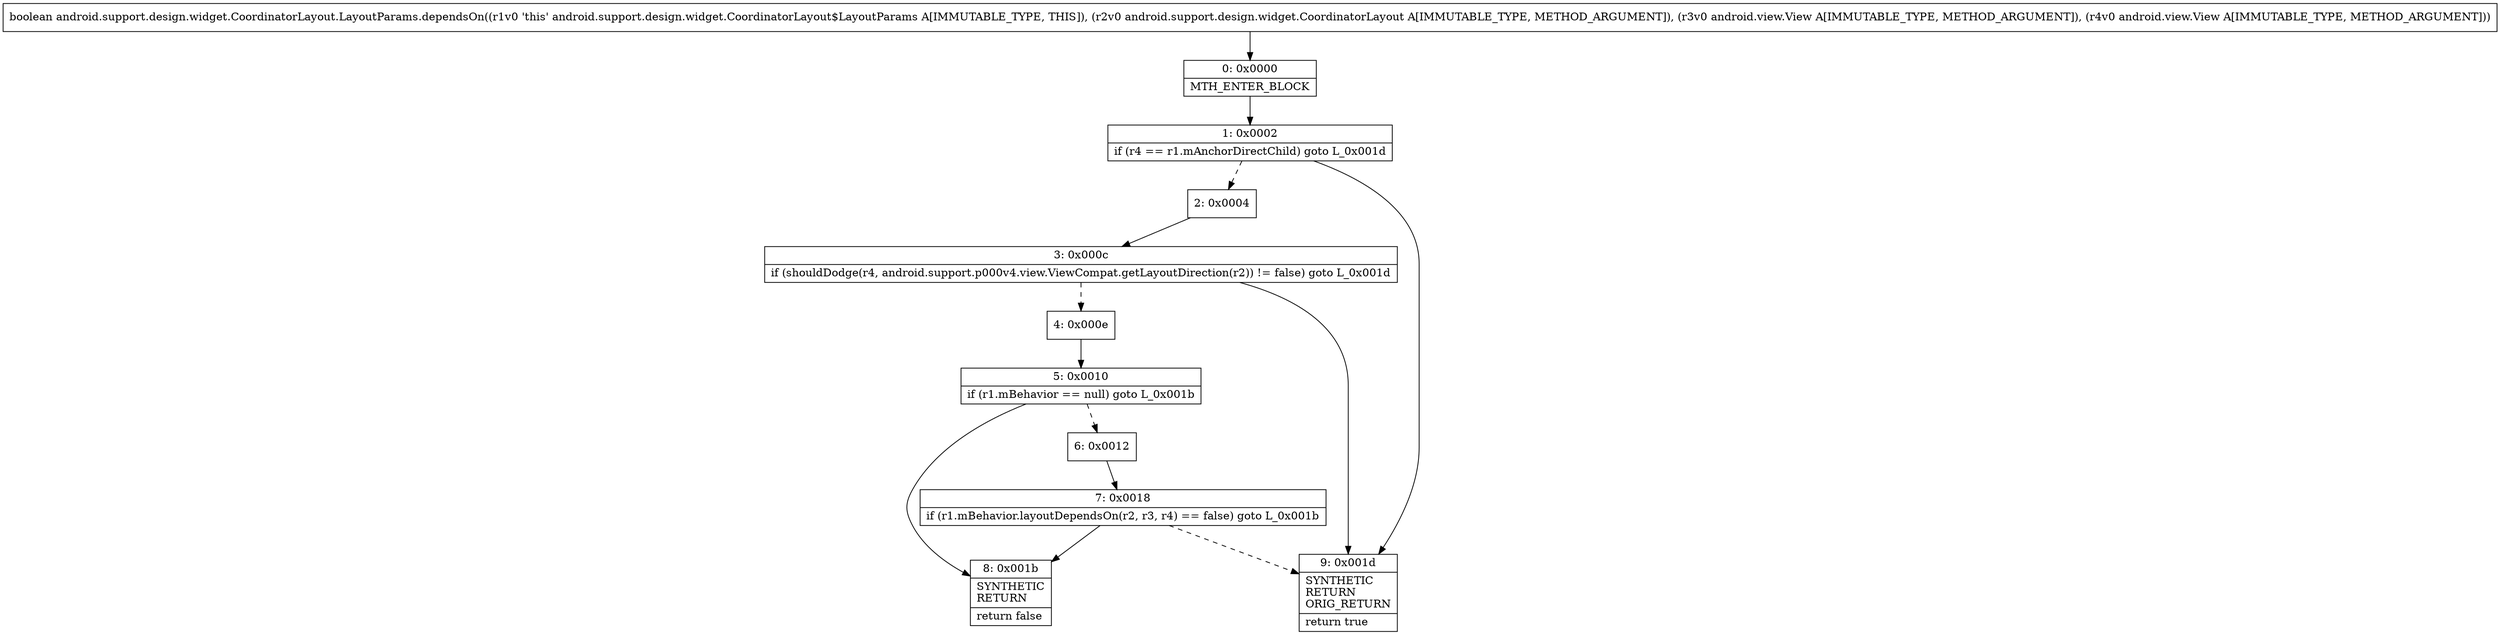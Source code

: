 digraph "CFG forandroid.support.design.widget.CoordinatorLayout.LayoutParams.dependsOn(Landroid\/support\/design\/widget\/CoordinatorLayout;Landroid\/view\/View;Landroid\/view\/View;)Z" {
Node_0 [shape=record,label="{0\:\ 0x0000|MTH_ENTER_BLOCK\l}"];
Node_1 [shape=record,label="{1\:\ 0x0002|if (r4 == r1.mAnchorDirectChild) goto L_0x001d\l}"];
Node_2 [shape=record,label="{2\:\ 0x0004}"];
Node_3 [shape=record,label="{3\:\ 0x000c|if (shouldDodge(r4, android.support.p000v4.view.ViewCompat.getLayoutDirection(r2)) != false) goto L_0x001d\l}"];
Node_4 [shape=record,label="{4\:\ 0x000e}"];
Node_5 [shape=record,label="{5\:\ 0x0010|if (r1.mBehavior == null) goto L_0x001b\l}"];
Node_6 [shape=record,label="{6\:\ 0x0012}"];
Node_7 [shape=record,label="{7\:\ 0x0018|if (r1.mBehavior.layoutDependsOn(r2, r3, r4) == false) goto L_0x001b\l}"];
Node_8 [shape=record,label="{8\:\ 0x001b|SYNTHETIC\lRETURN\l|return false\l}"];
Node_9 [shape=record,label="{9\:\ 0x001d|SYNTHETIC\lRETURN\lORIG_RETURN\l|return true\l}"];
MethodNode[shape=record,label="{boolean android.support.design.widget.CoordinatorLayout.LayoutParams.dependsOn((r1v0 'this' android.support.design.widget.CoordinatorLayout$LayoutParams A[IMMUTABLE_TYPE, THIS]), (r2v0 android.support.design.widget.CoordinatorLayout A[IMMUTABLE_TYPE, METHOD_ARGUMENT]), (r3v0 android.view.View A[IMMUTABLE_TYPE, METHOD_ARGUMENT]), (r4v0 android.view.View A[IMMUTABLE_TYPE, METHOD_ARGUMENT])) }"];
MethodNode -> Node_0;
Node_0 -> Node_1;
Node_1 -> Node_2[style=dashed];
Node_1 -> Node_9;
Node_2 -> Node_3;
Node_3 -> Node_4[style=dashed];
Node_3 -> Node_9;
Node_4 -> Node_5;
Node_5 -> Node_6[style=dashed];
Node_5 -> Node_8;
Node_6 -> Node_7;
Node_7 -> Node_8;
Node_7 -> Node_9[style=dashed];
}

